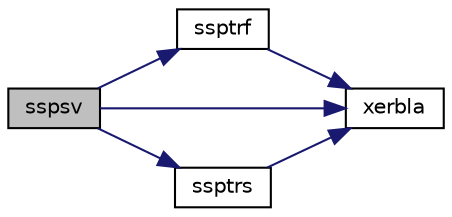 digraph "sspsv"
{
 // LATEX_PDF_SIZE
  edge [fontname="Helvetica",fontsize="10",labelfontname="Helvetica",labelfontsize="10"];
  node [fontname="Helvetica",fontsize="10",shape=record];
  rankdir="LR";
  Node1 [label="sspsv",height=0.2,width=0.4,color="black", fillcolor="grey75", style="filled", fontcolor="black",tooltip="SSPSV computes the solution to system of linear equations A * X = B for OTHER matrices"];
  Node1 -> Node2 [color="midnightblue",fontsize="10",style="solid",fontname="Helvetica"];
  Node2 [label="ssptrf",height=0.2,width=0.4,color="black", fillcolor="white", style="filled",URL="$ssptrf_8f.html#a27da179858d8df1bf3beb4d50d350d76",tooltip="SSPTRF"];
  Node2 -> Node3 [color="midnightblue",fontsize="10",style="solid",fontname="Helvetica"];
  Node3 [label="xerbla",height=0.2,width=0.4,color="black", fillcolor="white", style="filled",URL="$xerbla_8f.html#a377ee61015baf8dea7770b3a404b1c07",tooltip="XERBLA"];
  Node1 -> Node4 [color="midnightblue",fontsize="10",style="solid",fontname="Helvetica"];
  Node4 [label="ssptrs",height=0.2,width=0.4,color="black", fillcolor="white", style="filled",URL="$ssptrs_8f.html#a91f3551a664dd3b438ca0988c3baecdb",tooltip="SSPTRS"];
  Node4 -> Node3 [color="midnightblue",fontsize="10",style="solid",fontname="Helvetica"];
  Node1 -> Node3 [color="midnightblue",fontsize="10",style="solid",fontname="Helvetica"];
}
